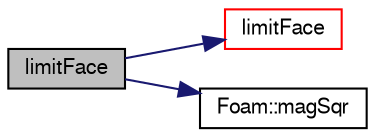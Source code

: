 digraph "limitFace"
{
  bgcolor="transparent";
  edge [fontname="FreeSans",fontsize="10",labelfontname="FreeSans",labelfontsize="10"];
  node [fontname="FreeSans",fontsize="10",shape=record];
  rankdir="LR";
  Node80 [label="limitFace",height=0.2,width=0.4,color="black", fillcolor="grey75", style="filled", fontcolor="black"];
  Node80 -> Node81 [color="midnightblue",fontsize="10",style="solid",fontname="FreeSans"];
  Node81 [label="limitFace",height=0.2,width=0.4,color="red",URL="$a22566.html#a3f608394bf4848c7f7a79d9943e3d05b"];
  Node80 -> Node90 [color="midnightblue",fontsize="10",style="solid",fontname="FreeSans"];
  Node90 [label="Foam::magSqr",height=0.2,width=0.4,color="black",URL="$a21124.html#ae6fff2c6981e6d9618aa5038e69def6e"];
}
